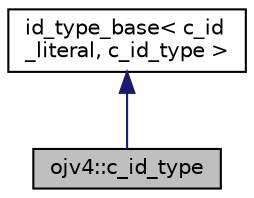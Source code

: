 digraph "ojv4::c_id_type"
{
 // LATEX_PDF_SIZE
  edge [fontname="Helvetica",fontsize="10",labelfontname="Helvetica",labelfontsize="10"];
  node [fontname="Helvetica",fontsize="10",shape=record];
  Node2 [label="ojv4::c_id_type",height=0.2,width=0.4,color="black", fillcolor="grey75", style="filled", fontcolor="black",tooltip=" "];
  Node3 -> Node2 [dir="back",color="midnightblue",fontsize="10",style="solid",fontname="Helvetica"];
  Node3 [label="id_type_base\< c_id\l_literal, c_id_type \>",height=0.2,width=0.4,color="black", fillcolor="white", style="filled",URL="$classid__type__base.html",tooltip=" "];
}
